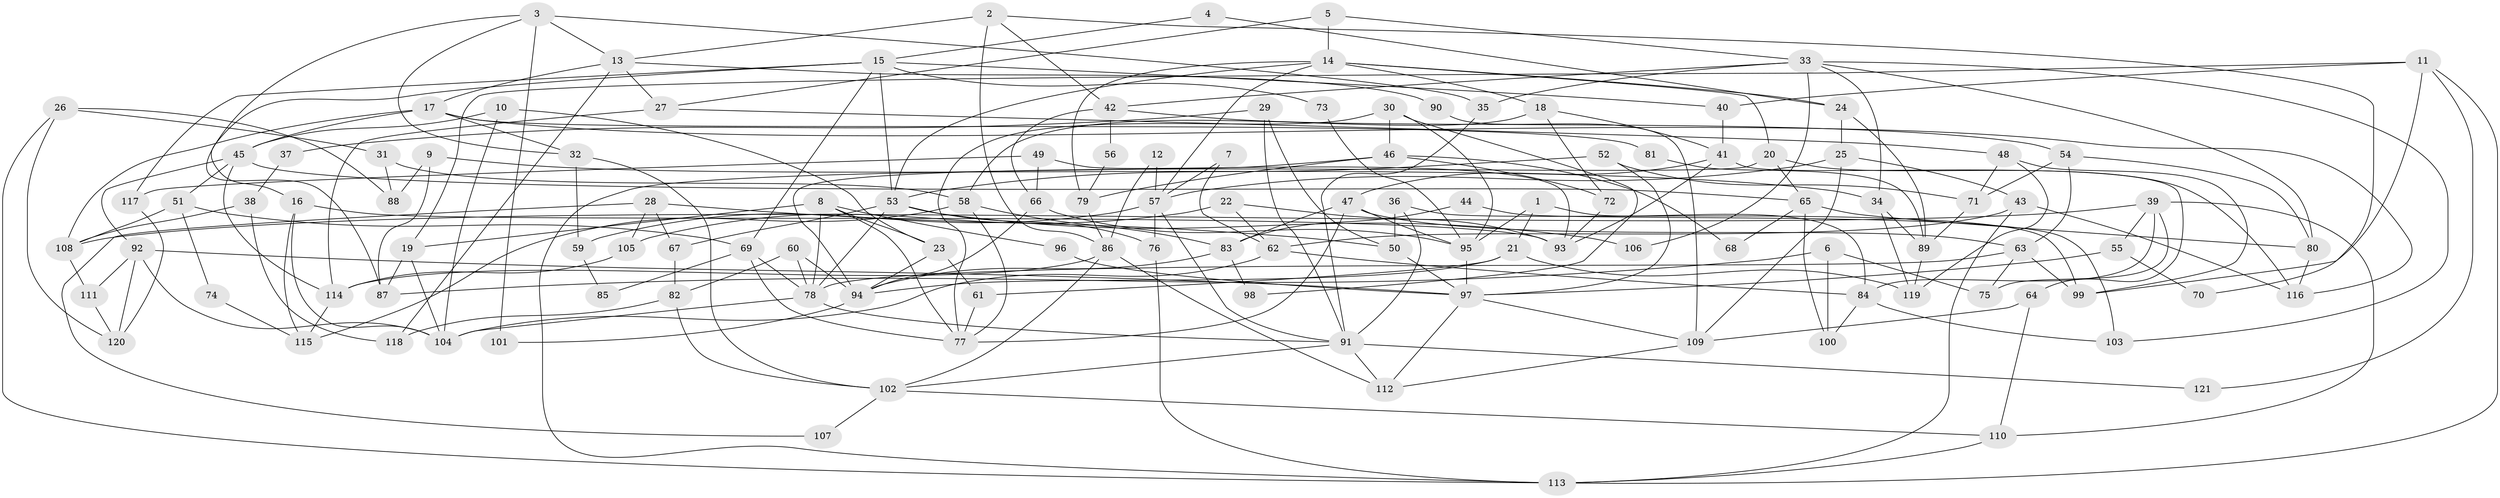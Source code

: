 // Generated by graph-tools (version 1.1) at 2025/15/03/09/25 04:15:01]
// undirected, 121 vertices, 242 edges
graph export_dot {
graph [start="1"]
  node [color=gray90,style=filled];
  1;
  2;
  3;
  4;
  5;
  6;
  7;
  8;
  9;
  10;
  11;
  12;
  13;
  14;
  15;
  16;
  17;
  18;
  19;
  20;
  21;
  22;
  23;
  24;
  25;
  26;
  27;
  28;
  29;
  30;
  31;
  32;
  33;
  34;
  35;
  36;
  37;
  38;
  39;
  40;
  41;
  42;
  43;
  44;
  45;
  46;
  47;
  48;
  49;
  50;
  51;
  52;
  53;
  54;
  55;
  56;
  57;
  58;
  59;
  60;
  61;
  62;
  63;
  64;
  65;
  66;
  67;
  68;
  69;
  70;
  71;
  72;
  73;
  74;
  75;
  76;
  77;
  78;
  79;
  80;
  81;
  82;
  83;
  84;
  85;
  86;
  87;
  88;
  89;
  90;
  91;
  92;
  93;
  94;
  95;
  96;
  97;
  98;
  99;
  100;
  101;
  102;
  103;
  104;
  105;
  106;
  107;
  108;
  109;
  110;
  111;
  112;
  113;
  114;
  115;
  116;
  117;
  118;
  119;
  120;
  121;
  1 -- 84;
  1 -- 95;
  1 -- 21;
  2 -- 86;
  2 -- 42;
  2 -- 13;
  2 -- 70;
  3 -- 32;
  3 -- 13;
  3 -- 35;
  3 -- 87;
  3 -- 101;
  4 -- 15;
  4 -- 24;
  5 -- 33;
  5 -- 14;
  5 -- 27;
  6 -- 87;
  6 -- 75;
  6 -- 100;
  7 -- 57;
  7 -- 62;
  8 -- 78;
  8 -- 23;
  8 -- 19;
  8 -- 77;
  8 -- 96;
  9 -- 34;
  9 -- 87;
  9 -- 88;
  10 -- 23;
  10 -- 45;
  10 -- 104;
  11 -- 40;
  11 -- 113;
  11 -- 19;
  11 -- 99;
  11 -- 121;
  12 -- 86;
  12 -- 57;
  13 -- 27;
  13 -- 17;
  13 -- 90;
  13 -- 118;
  14 -- 18;
  14 -- 57;
  14 -- 20;
  14 -- 24;
  14 -- 53;
  14 -- 79;
  15 -- 16;
  15 -- 69;
  15 -- 40;
  15 -- 53;
  15 -- 73;
  15 -- 117;
  16 -- 104;
  16 -- 115;
  16 -- 93;
  17 -- 116;
  17 -- 32;
  17 -- 45;
  17 -- 81;
  17 -- 108;
  18 -- 58;
  18 -- 72;
  18 -- 41;
  19 -- 87;
  19 -- 104;
  20 -- 94;
  20 -- 65;
  20 -- 116;
  21 -- 119;
  21 -- 61;
  21 -- 94;
  22 -- 62;
  22 -- 93;
  22 -- 105;
  23 -- 61;
  23 -- 94;
  24 -- 25;
  24 -- 89;
  25 -- 43;
  25 -- 109;
  25 -- 57;
  26 -- 88;
  26 -- 113;
  26 -- 31;
  26 -- 120;
  27 -- 114;
  27 -- 48;
  28 -- 50;
  28 -- 105;
  28 -- 67;
  28 -- 107;
  29 -- 50;
  29 -- 91;
  29 -- 37;
  30 -- 77;
  30 -- 95;
  30 -- 46;
  30 -- 98;
  31 -- 58;
  31 -- 88;
  32 -- 102;
  32 -- 59;
  33 -- 80;
  33 -- 35;
  33 -- 34;
  33 -- 42;
  33 -- 103;
  33 -- 106;
  34 -- 89;
  34 -- 119;
  35 -- 91;
  36 -- 91;
  36 -- 99;
  36 -- 50;
  37 -- 38;
  38 -- 118;
  38 -- 108;
  39 -- 108;
  39 -- 110;
  39 -- 55;
  39 -- 75;
  39 -- 84;
  40 -- 41;
  41 -- 47;
  41 -- 64;
  41 -- 93;
  42 -- 54;
  42 -- 56;
  42 -- 66;
  43 -- 116;
  43 -- 62;
  43 -- 113;
  44 -- 83;
  44 -- 103;
  45 -- 92;
  45 -- 51;
  45 -- 65;
  45 -- 114;
  46 -- 113;
  46 -- 68;
  46 -- 72;
  46 -- 79;
  47 -- 77;
  47 -- 63;
  47 -- 83;
  47 -- 95;
  48 -- 119;
  48 -- 71;
  48 -- 99;
  49 -- 93;
  49 -- 66;
  49 -- 117;
  50 -- 97;
  51 -- 108;
  51 -- 69;
  51 -- 74;
  52 -- 53;
  52 -- 97;
  52 -- 71;
  53 -- 67;
  53 -- 76;
  53 -- 78;
  53 -- 106;
  54 -- 71;
  54 -- 63;
  54 -- 80;
  55 -- 97;
  55 -- 70;
  56 -- 79;
  57 -- 91;
  57 -- 59;
  57 -- 76;
  58 -- 83;
  58 -- 77;
  58 -- 115;
  59 -- 85;
  60 -- 82;
  60 -- 78;
  60 -- 94;
  61 -- 77;
  62 -- 104;
  62 -- 84;
  63 -- 78;
  63 -- 99;
  63 -- 75;
  64 -- 109;
  64 -- 110;
  65 -- 68;
  65 -- 80;
  65 -- 100;
  66 -- 94;
  66 -- 95;
  67 -- 82;
  69 -- 78;
  69 -- 77;
  69 -- 85;
  71 -- 89;
  72 -- 93;
  73 -- 95;
  74 -- 115;
  76 -- 113;
  78 -- 104;
  78 -- 91;
  79 -- 86;
  80 -- 116;
  81 -- 89;
  82 -- 102;
  82 -- 118;
  83 -- 94;
  83 -- 98;
  84 -- 100;
  84 -- 103;
  86 -- 112;
  86 -- 102;
  86 -- 114;
  89 -- 119;
  90 -- 109;
  91 -- 102;
  91 -- 112;
  91 -- 121;
  92 -- 120;
  92 -- 104;
  92 -- 97;
  92 -- 111;
  94 -- 101;
  95 -- 97;
  96 -- 97;
  97 -- 109;
  97 -- 112;
  102 -- 110;
  102 -- 107;
  105 -- 114;
  108 -- 111;
  109 -- 112;
  110 -- 113;
  111 -- 120;
  114 -- 115;
  117 -- 120;
}
